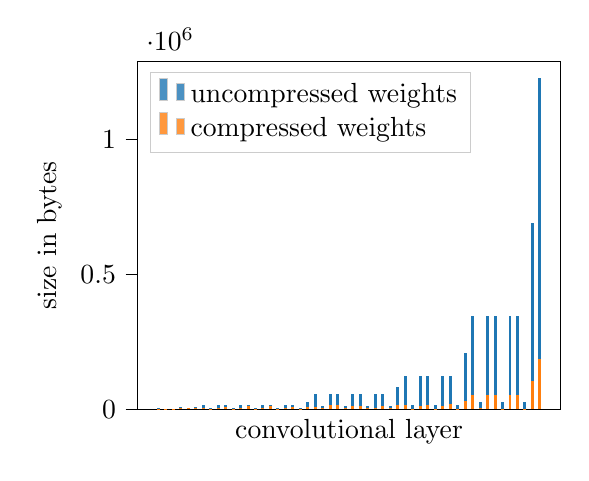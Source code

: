 % This file was created with tikzplotlib v0.10.1.
\begin{tikzpicture}

\definecolor{darkgray176}{RGB}{176,176,176}
\definecolor{darkorange25512714}{RGB}{255,127,14}
\definecolor{lightgray204}{RGB}{204,204,204}
\definecolor{steelblue31119180}{RGB}{31,119,180}

\begin{axis}[
height=6cm,
legend cell align={left},
legend style={
  fill opacity=0.8,
  draw opacity=1,
  text opacity=1,
  at={(0.03,0.97)},
  anchor=north west,
  draw=lightgray204
},
tick align=outside,
tick pos=left,
x grid style={darkgray176},
xlabel={convolutional layer},
xmin=-13.85, xmax=268.85,
xtick style={color=black},
xmajorticks=false,
y grid style={darkgray176},
ylabel={size in bytes},
ymin=0.0, ymax=1290240.0,
ytick style={color=black}
]
\draw[draw=none,fill=steelblue31119180] (axis cs:-1.0,0.0) rectangle (axis cs:1.0,2592.0);
\addlegendimage{ybar,ybar legend,draw=none,fill=steelblue31119180}
\addlegendentry{uncompressed weights}

\draw[draw=none,fill=steelblue31119180] (axis cs:4.0,0.0) rectangle (axis cs:6.0,864.0);
\draw[draw=none,fill=steelblue31119180] (axis cs:9.0,0.0) rectangle (axis cs:11.0,1536.0);
\draw[draw=none,fill=steelblue31119180] (axis cs:14.0,0.0) rectangle (axis cs:16.0,6144.0);
\draw[draw=none,fill=steelblue31119180] (axis cs:19.0,0.0) rectangle (axis cs:21.0,3456.0);
\draw[draw=none,fill=steelblue31119180] (axis cs:24.0,0.0) rectangle (axis cs:26.0,9216.0);
\draw[draw=none,fill=steelblue31119180] (axis cs:29.0,0.0) rectangle (axis cs:31.0,13824.0);
\draw[draw=none,fill=steelblue31119180] (axis cs:34.0,0.0) rectangle (axis cs:36.0,5184.0);
\draw[draw=none,fill=steelblue31119180] (axis cs:39.0,0.0) rectangle (axis cs:41.0,13824.0);
\draw[draw=none,fill=steelblue31119180] (axis cs:44.0,0.0) rectangle (axis cs:46.0,13824.0);
\draw[draw=none,fill=steelblue31119180] (axis cs:49.0,0.0) rectangle (axis cs:51.0,5184.0);
\draw[draw=none,fill=steelblue31119180] (axis cs:54.0,0.0) rectangle (axis cs:56.0,13824.0);
\draw[draw=none,fill=steelblue31119180] (axis cs:59.0,0.0) rectangle (axis cs:61.0,13824.0);
\draw[draw=none,fill=steelblue31119180] (axis cs:64.0,0.0) rectangle (axis cs:66.0,5184.0);
\draw[draw=none,fill=steelblue31119180] (axis cs:69.0,0.0) rectangle (axis cs:71.0,13824.0);
\draw[draw=none,fill=steelblue31119180] (axis cs:74.0,0.0) rectangle (axis cs:76.0,13824.0);
\draw[draw=none,fill=steelblue31119180] (axis cs:79.0,0.0) rectangle (axis cs:81.0,5184.0);
\draw[draw=none,fill=steelblue31119180] (axis cs:84.0,0.0) rectangle (axis cs:86.0,13824.0);
\draw[draw=none,fill=steelblue31119180] (axis cs:89.0,0.0) rectangle (axis cs:91.0,13824.0);
\draw[draw=none,fill=steelblue31119180] (axis cs:94.0,0.0) rectangle (axis cs:96.0,5184.0);
\draw[draw=none,fill=steelblue31119180] (axis cs:99.0,0.0) rectangle (axis cs:101.0,27648.0);
\draw[draw=none,fill=steelblue31119180] (axis cs:104.0,0.0) rectangle (axis cs:106.0,55296.0);
\draw[draw=none,fill=steelblue31119180] (axis cs:109.0,0.0) rectangle (axis cs:111.0,10368.0);
\draw[draw=none,fill=steelblue31119180] (axis cs:114.0,0.0) rectangle (axis cs:116.0,55296.0);
\draw[draw=none,fill=steelblue31119180] (axis cs:119.0,0.0) rectangle (axis cs:121.0,55296.0);
\draw[draw=none,fill=steelblue31119180] (axis cs:124.0,0.0) rectangle (axis cs:126.0,10368.0);
\draw[draw=none,fill=steelblue31119180] (axis cs:129.0,0.0) rectangle (axis cs:131.0,55296.0);
\draw[draw=none,fill=steelblue31119180] (axis cs:134.0,0.0) rectangle (axis cs:136.0,55296.0);
\draw[draw=none,fill=steelblue31119180] (axis cs:139.0,0.0) rectangle (axis cs:141.0,10368.0);
\draw[draw=none,fill=steelblue31119180] (axis cs:144.0,0.0) rectangle (axis cs:146.0,55296.0);
\draw[draw=none,fill=steelblue31119180] (axis cs:149.0,0.0) rectangle (axis cs:151.0,55296.0);
\draw[draw=none,fill=steelblue31119180] (axis cs:154.0,0.0) rectangle (axis cs:156.0,10368.0);
\draw[draw=none,fill=steelblue31119180] (axis cs:159.0,0.0) rectangle (axis cs:161.0,82944.0);
\draw[draw=none,fill=steelblue31119180] (axis cs:164.0,0.0) rectangle (axis cs:166.0,124416.0);
\draw[draw=none,fill=steelblue31119180] (axis cs:169.0,0.0) rectangle (axis cs:171.0,15552.0);
\draw[draw=none,fill=steelblue31119180] (axis cs:174.0,0.0) rectangle (axis cs:176.0,124416.0);
\draw[draw=none,fill=steelblue31119180] (axis cs:179.0,0.0) rectangle (axis cs:181.0,124416.0);
\draw[draw=none,fill=steelblue31119180] (axis cs:184.0,0.0) rectangle (axis cs:186.0,15552.0);
\draw[draw=none,fill=steelblue31119180] (axis cs:189.0,0.0) rectangle (axis cs:191.0,124416.0);
\draw[draw=none,fill=steelblue31119180] (axis cs:194.0,0.0) rectangle (axis cs:196.0,124416.0);
\draw[draw=none,fill=steelblue31119180] (axis cs:199.0,0.0) rectangle (axis cs:201.0,15552.0);
\draw[draw=none,fill=steelblue31119180] (axis cs:204.0,0.0) rectangle (axis cs:206.0,207360.0);
\draw[draw=none,fill=steelblue31119180] (axis cs:209.0,0.0) rectangle (axis cs:211.0,345600.0);
\draw[draw=none,fill=steelblue31119180] (axis cs:214.0,0.0) rectangle (axis cs:216.0,25920.0);
\draw[draw=none,fill=steelblue31119180] (axis cs:219.0,0.0) rectangle (axis cs:221.0,345600.0);
\draw[draw=none,fill=steelblue31119180] (axis cs:224.0,0.0) rectangle (axis cs:226.0,345600.0);
\draw[draw=none,fill=steelblue31119180] (axis cs:229.0,0.0) rectangle (axis cs:231.0,25920.0);
\draw[draw=none,fill=steelblue31119180] (axis cs:234.0,0.0) rectangle (axis cs:236.0,345600.0);
\draw[draw=none,fill=steelblue31119180] (axis cs:239.0,0.0) rectangle (axis cs:241.0,345600.0);
\draw[draw=none,fill=steelblue31119180] (axis cs:244.0,0.0) rectangle (axis cs:246.0,25920.0);
\draw[draw=none,fill=steelblue31119180] (axis cs:249.0,0.0) rectangle (axis cs:251.0,691200.0);
\draw[draw=none,fill=steelblue31119180] (axis cs:254.0,0.0) rectangle (axis cs:256.0,1228800.0);
\draw[draw=none,fill=darkorange25512714] (axis cs:-1.0,0.0) rectangle (axis cs:1.0,1564.0);
\addlegendimage{ybar,ybar legend,draw=none,fill=darkorange25512714}
\addlegendentry{compressed weights}

\draw[draw=none,fill=darkorange25512714] (axis cs:4.0,0.0) rectangle (axis cs:6.0,608.0);
\draw[draw=none,fill=darkorange25512714] (axis cs:9.0,0.0) rectangle (axis cs:11.0,1008.0);
\draw[draw=none,fill=darkorange25512714] (axis cs:14.0,0.0) rectangle (axis cs:16.0,4240.0);
\draw[draw=none,fill=darkorange25512714] (axis cs:19.0,0.0) rectangle (axis cs:21.0,2472.0);
\draw[draw=none,fill=darkorange25512714] (axis cs:24.0,0.0) rectangle (axis cs:26.0,3328.0);
\draw[draw=none,fill=darkorange25512714] (axis cs:29.0,0.0) rectangle (axis cs:31.0,5424.0);
\draw[draw=none,fill=darkorange25512714] (axis cs:34.0,0.0) rectangle (axis cs:36.0,1988.0);
\draw[draw=none,fill=darkorange25512714] (axis cs:39.0,0.0) rectangle (axis cs:41.0,2576.0);
\draw[draw=none,fill=darkorange25512714] (axis cs:44.0,0.0) rectangle (axis cs:46.0,8192.0);
\draw[draw=none,fill=darkorange25512714] (axis cs:49.0,0.0) rectangle (axis cs:51.0,1988.0);
\draw[draw=none,fill=darkorange25512714] (axis cs:54.0,0.0) rectangle (axis cs:56.0,3616.0);
\draw[draw=none,fill=darkorange25512714] (axis cs:59.0,0.0) rectangle (axis cs:61.0,10000.0);
\draw[draw=none,fill=darkorange25512714] (axis cs:64.0,0.0) rectangle (axis cs:66.0,1988.0);
\draw[draw=none,fill=darkorange25512714] (axis cs:69.0,0.0) rectangle (axis cs:71.0,2576.0);
\draw[draw=none,fill=darkorange25512714] (axis cs:74.0,0.0) rectangle (axis cs:76.0,10000.0);
\draw[draw=none,fill=darkorange25512714] (axis cs:79.0,0.0) rectangle (axis cs:81.0,1988.0);
\draw[draw=none,fill=darkorange25512714] (axis cs:84.0,0.0) rectangle (axis cs:86.0,2576.0);
\draw[draw=none,fill=darkorange25512714] (axis cs:89.0,0.0) rectangle (axis cs:91.0,7232.0);
\draw[draw=none,fill=darkorange25512714] (axis cs:94.0,0.0) rectangle (axis cs:96.0,908.0);
\draw[draw=none,fill=darkorange25512714] (axis cs:99.0,0.0) rectangle (axis cs:101.0,6720.0);
\draw[draw=none,fill=darkorange25512714] (axis cs:104.0,0.0) rectangle (axis cs:106.0,9312.0);
\draw[draw=none,fill=darkorange25512714] (axis cs:109.0,0.0) rectangle (axis cs:111.0,4016.0);
\draw[draw=none,fill=darkorange25512714] (axis cs:114.0,0.0) rectangle (axis cs:116.0,15184.0);
\draw[draw=none,fill=darkorange25512714] (axis cs:119.0,0.0) rectangle (axis cs:121.0,15184.0);
\draw[draw=none,fill=darkorange25512714] (axis cs:124.0,0.0) rectangle (axis cs:126.0,4016.0);
\draw[draw=none,fill=darkorange25512714] (axis cs:129.0,0.0) rectangle (axis cs:131.0,12080.0);
\draw[draw=none,fill=darkorange25512714] (axis cs:134.0,0.0) rectangle (axis cs:136.0,12080.0);
\draw[draw=none,fill=darkorange25512714] (axis cs:139.0,0.0) rectangle (axis cs:141.0,4016.0);
\draw[draw=none,fill=darkorange25512714] (axis cs:144.0,0.0) rectangle (axis cs:146.0,5520.0);
\draw[draw=none,fill=darkorange25512714] (axis cs:149.0,0.0) rectangle (axis cs:151.0,12080.0);
\draw[draw=none,fill=darkorange25512714] (axis cs:154.0,0.0) rectangle (axis cs:156.0,4016.0);
\draw[draw=none,fill=darkorange25512714] (axis cs:159.0,0.0) rectangle (axis cs:161.0,16576.0);
\draw[draw=none,fill=darkorange25512714] (axis cs:164.0,0.0) rectangle (axis cs:166.0,16320.0);
\draw[draw=none,fill=darkorange25512714] (axis cs:169.0,0.0) rectangle (axis cs:171.0,1924.0);
\draw[draw=none,fill=darkorange25512714] (axis cs:174.0,0.0) rectangle (axis cs:176.0,10880.0);
\draw[draw=none,fill=darkorange25512714] (axis cs:179.0,0.0) rectangle (axis cs:181.0,16320.0);
\draw[draw=none,fill=darkorange25512714] (axis cs:184.0,0.0) rectangle (axis cs:186.0,1264.0);
\draw[draw=none,fill=darkorange25512714] (axis cs:189.0,0.0) rectangle (axis cs:191.0,10880.0);
\draw[draw=none,fill=darkorange25512714] (axis cs:194.0,0.0) rectangle (axis cs:196.0,19424.0);
\draw[draw=none,fill=darkorange25512714] (axis cs:199.0,0.0) rectangle (axis cs:201.0,1264.0);
\draw[draw=none,fill=darkorange25512714] (axis cs:204.0,0.0) rectangle (axis cs:206.0,31104.0);
\draw[draw=none,fill=darkorange25512714] (axis cs:209.0,0.0) rectangle (axis cs:211.0,51840.0);
\draw[draw=none,fill=darkorange25512714] (axis cs:214.0,0.0) rectangle (axis cs:216.0,2520.0);
\draw[draw=none,fill=darkorange25512714] (axis cs:219.0,0.0) rectangle (axis cs:221.0,51840.0);
\draw[draw=none,fill=darkorange25512714] (axis cs:224.0,0.0) rectangle (axis cs:226.0,51840.0);
\draw[draw=none,fill=darkorange25512714] (axis cs:229.0,0.0) rectangle (axis cs:231.0,2160.0);
\draw[draw=none,fill=darkorange25512714] (axis cs:234.0,0.0) rectangle (axis cs:236.0,51840.0);
\draw[draw=none,fill=darkorange25512714] (axis cs:239.0,0.0) rectangle (axis cs:241.0,51840.0);
\draw[draw=none,fill=darkorange25512714] (axis cs:244.0,0.0) rectangle (axis cs:246.0,2160.0);
\draw[draw=none,fill=darkorange25512714] (axis cs:249.0,0.0) rectangle (axis cs:251.0,103680.0);
\draw[draw=none,fill=darkorange25512714] (axis cs:254.0,0.0) rectangle (axis cs:256.0,184320.0);
\end{axis}

\end{tikzpicture}
